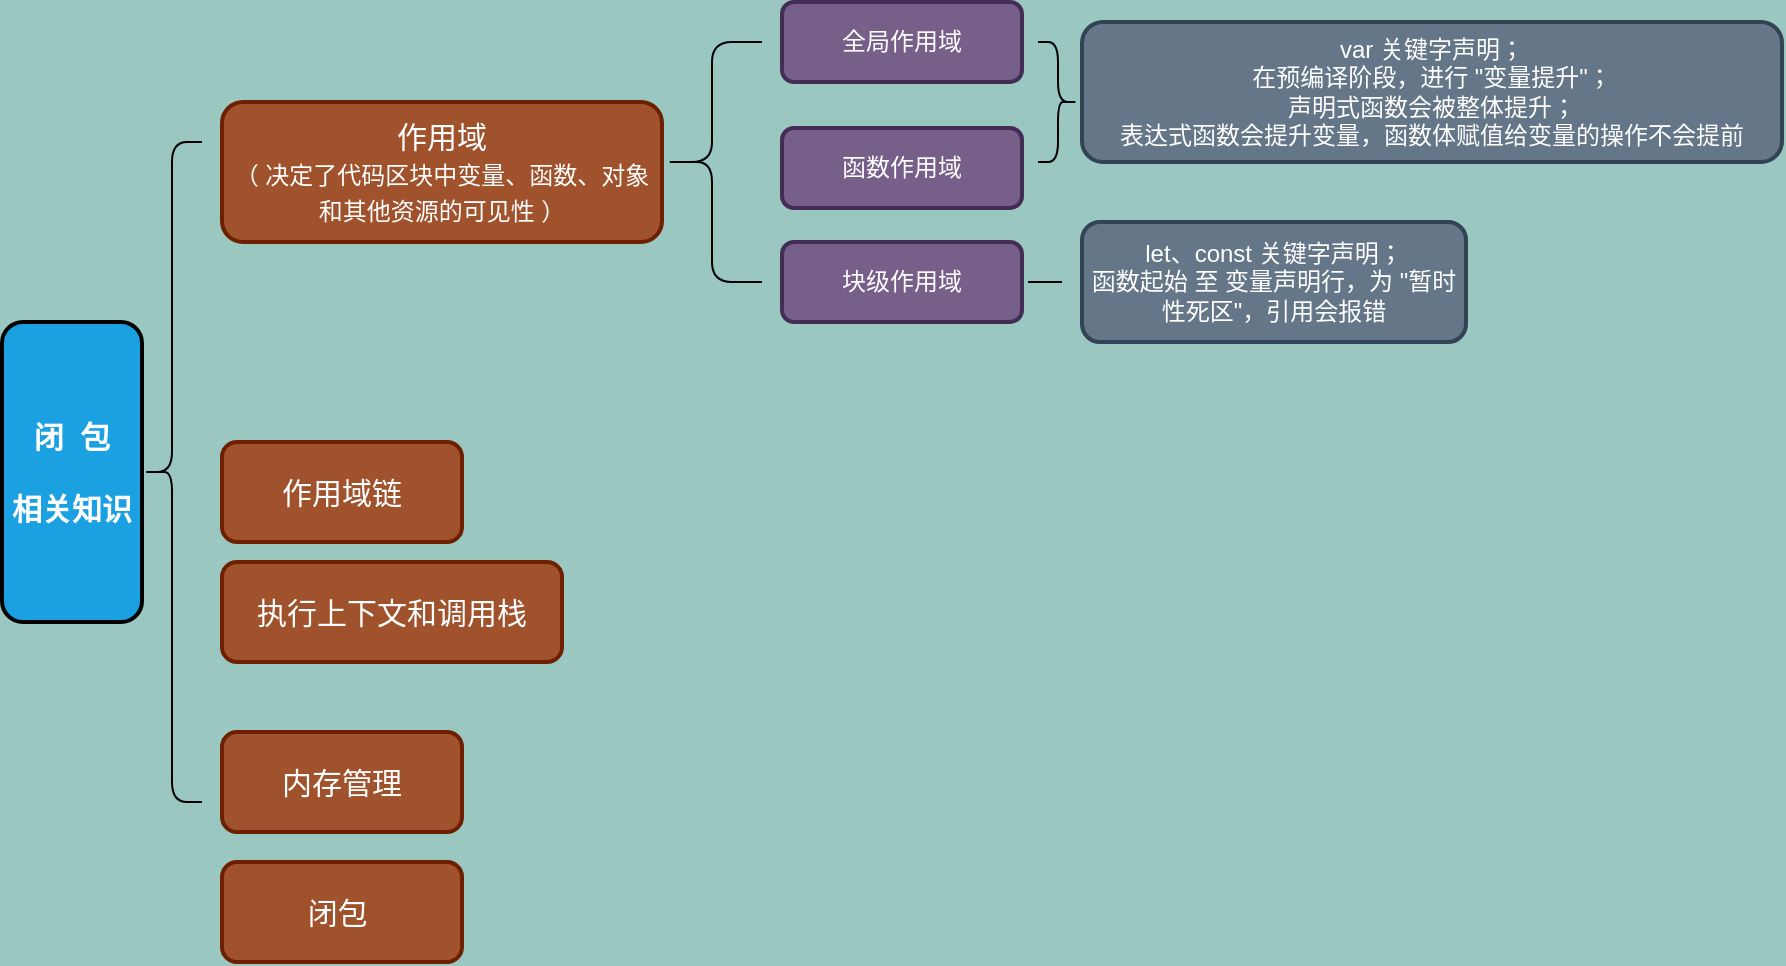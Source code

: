 <mxfile version="20.2.8" type="device"><diagram id="XqYnw1Og1vZd7FlZ2dqc" name="Page-1"><mxGraphModel dx="1422" dy="864" grid="1" gridSize="10" guides="1" tooltips="1" connect="1" arrows="1" fold="1" page="1" pageScale="1" pageWidth="827" pageHeight="1169" background="#9AC7BF" math="0" shadow="0"><root><mxCell id="0"/><mxCell id="1" parent="0"/><mxCell id="ZPt0y0-EblUkWhbGwTDB-3" value="&lt;b&gt;&lt;font style=&quot;font-size: 15px;&quot; color=&quot;#ffffff&quot;&gt;闭&amp;nbsp; 包&lt;br&gt;&lt;br&gt;相关知识&lt;br&gt;&lt;/font&gt;&lt;/b&gt;" style="whiteSpace=wrap;html=1;strokeWidth=2;fillWeight=4;hachureGap=8;hachureAngle=45;fillColor=#1ba1e2;fillStyle=solid;rounded=1;" parent="1" vertex="1"><mxGeometry x="10" y="380" width="70" height="150" as="geometry"/></mxCell><mxCell id="ZPt0y0-EblUkWhbGwTDB-4" value="作用域&lt;br&gt;&lt;font style=&quot;font-size: 12px;&quot;&gt;（ 决定了代码区块中变量、函数、对象和其他资源的可见性 ）&lt;/font&gt;" style="whiteSpace=wrap;html=1;strokeWidth=2;fillWeight=4;hachureGap=8;hachureAngle=45;fillColor=#a0522d;fillStyle=solid;fontSize=15;fontColor=#ffffff;strokeColor=#6D1F00;rounded=1;" parent="1" vertex="1"><mxGeometry x="120" y="270" width="220" height="70" as="geometry"/></mxCell><mxCell id="ZPt0y0-EblUkWhbGwTDB-5" value="作用域链" style="whiteSpace=wrap;html=1;strokeWidth=2;fillWeight=4;hachureGap=8;hachureAngle=45;fillColor=#a0522d;fillStyle=solid;fontSize=15;fontColor=#ffffff;strokeColor=#6D1F00;rounded=1;" parent="1" vertex="1"><mxGeometry x="120" y="440" width="120" height="50" as="geometry"/></mxCell><mxCell id="ZPt0y0-EblUkWhbGwTDB-6" value="执行上下文和调用栈" style="whiteSpace=wrap;html=1;strokeWidth=2;fillWeight=4;hachureGap=8;hachureAngle=45;fillColor=#a0522d;fillStyle=solid;fontSize=15;fontColor=#ffffff;strokeColor=#6D1F00;rounded=1;" parent="1" vertex="1"><mxGeometry x="120" y="500" width="170" height="50" as="geometry"/></mxCell><mxCell id="ZPt0y0-EblUkWhbGwTDB-7" value="内存管理" style="whiteSpace=wrap;html=1;strokeWidth=2;fillWeight=4;hachureGap=8;hachureAngle=45;fillColor=#a0522d;fillStyle=solid;fontSize=15;fontColor=#ffffff;strokeColor=#6D1F00;rounded=1;" parent="1" vertex="1"><mxGeometry x="120" y="585" width="120" height="50" as="geometry"/></mxCell><mxCell id="ZPt0y0-EblUkWhbGwTDB-8" value="闭包&amp;nbsp;" style="whiteSpace=wrap;html=1;strokeWidth=2;fillWeight=4;hachureGap=8;hachureAngle=45;fillColor=#a0522d;fillStyle=solid;fontSize=15;fontColor=#ffffff;strokeColor=#6D1F00;rounded=1;" parent="1" vertex="1"><mxGeometry x="120" y="650" width="120" height="50" as="geometry"/></mxCell><mxCell id="ZPt0y0-EblUkWhbGwTDB-11" value="" style="shape=curlyBracket;whiteSpace=wrap;html=1;fillStyle=solid;fontSize=15;fontColor=#FFFFFF;gradientColor=none;rounded=1;" parent="1" vertex="1"><mxGeometry x="80" y="290" width="30" height="330" as="geometry"/></mxCell><mxCell id="ZPt0y0-EblUkWhbGwTDB-13" value="全局作用域" style="whiteSpace=wrap;html=1;strokeWidth=2;fillWeight=4;hachureGap=8;hachureAngle=45;fillColor=#76608a;fillStyle=solid;fontSize=12;fontColor=#ffffff;strokeColor=#432D57;rounded=1;" parent="1" vertex="1"><mxGeometry x="400" y="220" width="120" height="40" as="geometry"/></mxCell><mxCell id="ZPt0y0-EblUkWhbGwTDB-14" value="函数作用域" style="whiteSpace=wrap;html=1;strokeWidth=2;fillWeight=4;hachureGap=8;hachureAngle=45;fillColor=#76608a;fillStyle=solid;fontSize=12;fontColor=#ffffff;strokeColor=#432D57;rounded=1;" parent="1" vertex="1"><mxGeometry x="400" y="283" width="120" height="40" as="geometry"/></mxCell><mxCell id="ZPt0y0-EblUkWhbGwTDB-15" value="块级作用域" style="whiteSpace=wrap;html=1;strokeWidth=2;fillWeight=4;hachureGap=8;hachureAngle=45;fillColor=#76608a;fillStyle=solid;fontSize=12;fontColor=#ffffff;strokeColor=#432D57;rounded=1;" parent="1" vertex="1"><mxGeometry x="400" y="340" width="120" height="40" as="geometry"/></mxCell><mxCell id="ZPt0y0-EblUkWhbGwTDB-16" value="" style="shape=curlyBracket;whiteSpace=wrap;html=1;fillStyle=solid;fontSize=12;fontColor=#FFFFFF;fillColor=#A5674A;gradientColor=none;rounded=1;" parent="1" vertex="1"><mxGeometry x="340" y="240" width="50" height="120" as="geometry"/></mxCell><mxCell id="ZPt0y0-EblUkWhbGwTDB-17" value="let、const 关键字声明；&lt;br&gt;函数起始 至 变量声明行，为 &quot;暂时性死区&quot;，引用会报错" style="whiteSpace=wrap;html=1;strokeWidth=2;fillWeight=4;hachureGap=8;hachureAngle=45;fillColor=#647687;fillStyle=solid;fontSize=12;fontColor=#ffffff;strokeColor=#314354;rounded=1;" parent="1" vertex="1"><mxGeometry x="550" y="330" width="192" height="60" as="geometry"/></mxCell><mxCell id="ZPt0y0-EblUkWhbGwTDB-18" value="var 关键字声明；&lt;br&gt;在预编译阶段，进行 &quot;变量提升&quot;；&lt;br&gt;声明式函数会被整体提升；&lt;br&gt;表达式函数会提升变量，函数体赋值给变量的操作不会提前" style="whiteSpace=wrap;html=1;strokeWidth=2;fillWeight=4;hachureGap=8;hachureAngle=45;fillColor=#647687;fillStyle=solid;fontSize=12;fontColor=#ffffff;strokeColor=#314354;rounded=1;" parent="1" vertex="1"><mxGeometry x="550" y="230" width="350" height="70" as="geometry"/></mxCell><mxCell id="ZPt0y0-EblUkWhbGwTDB-19" value="" style="shape=curlyBracket;whiteSpace=wrap;html=1;flipH=1;fillStyle=solid;fontSize=12;fontColor=#FFFFFF;fillColor=#A5674A;gradientColor=none;rounded=1;" parent="1" vertex="1"><mxGeometry x="528" y="240" width="20" height="60" as="geometry"/></mxCell><mxCell id="ZPt0y0-EblUkWhbGwTDB-22" value="" style="line;strokeWidth=1;html=1;perimeter=backbonePerimeter;points=[];outlineConnect=0;fillStyle=solid;fontSize=12;fontColor=#FFFFFF;fillColor=#A5674A;gradientColor=none;rounded=1;" parent="1" vertex="1"><mxGeometry x="523" y="355" width="17" height="10" as="geometry"/></mxCell></root></mxGraphModel></diagram></mxfile>